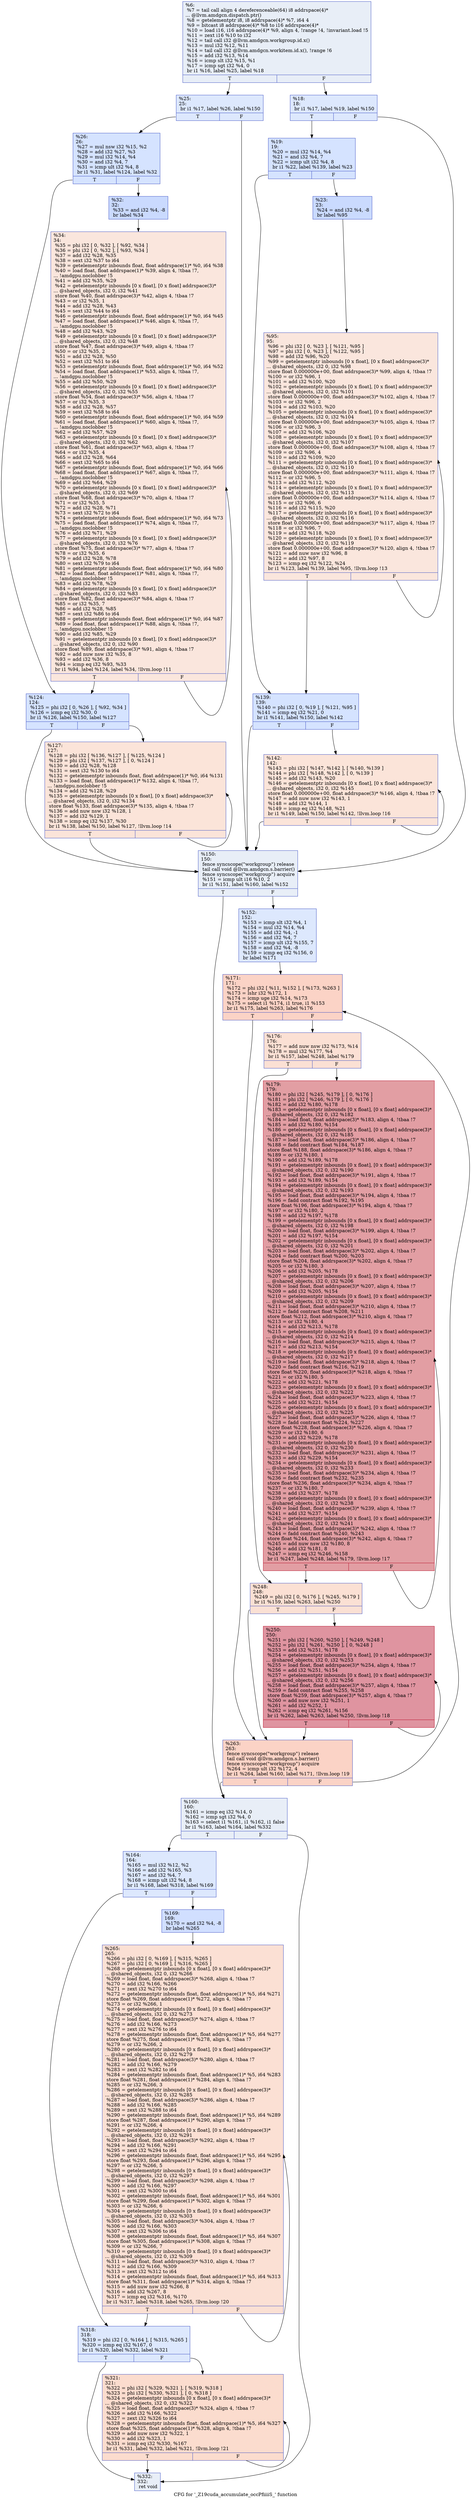 digraph "CFG for '_Z19cuda_accumulate_occPfiiiiS_' function" {
	label="CFG for '_Z19cuda_accumulate_occPfiiiiS_' function";

	Node0x4878bc0 [shape=record,color="#3d50c3ff", style=filled, fillcolor="#cbd8ee70",label="{%6:\l  %7 = tail call align 4 dereferenceable(64) i8 addrspace(4)*\l... @llvm.amdgcn.dispatch.ptr()\l  %8 = getelementptr i8, i8 addrspace(4)* %7, i64 4\l  %9 = bitcast i8 addrspace(4)* %8 to i16 addrspace(4)*\l  %10 = load i16, i16 addrspace(4)* %9, align 4, !range !4, !invariant.load !5\l  %11 = zext i16 %10 to i32\l  %12 = tail call i32 @llvm.amdgcn.workgroup.id.x()\l  %13 = mul i32 %12, %11\l  %14 = tail call i32 @llvm.amdgcn.workitem.id.x(), !range !6\l  %15 = add i32 %13, %14\l  %16 = icmp slt i32 %15, %1\l  %17 = icmp sgt i32 %4, 0\l  br i1 %16, label %25, label %18\l|{<s0>T|<s1>F}}"];
	Node0x4878bc0:s0 -> Node0x487ab90;
	Node0x4878bc0:s1 -> Node0x487ac20;
	Node0x487ac20 [shape=record,color="#3d50c3ff", style=filled, fillcolor="#b2ccfb70",label="{%18:\l18:                                               \l  br i1 %17, label %19, label %150\l|{<s0>T|<s1>F}}"];
	Node0x487ac20:s0 -> Node0x487ad60;
	Node0x487ac20:s1 -> Node0x487adb0;
	Node0x487ad60 [shape=record,color="#3d50c3ff", style=filled, fillcolor="#a1c0ff70",label="{%19:\l19:                                               \l  %20 = mul i32 %14, %4\l  %21 = and i32 %4, 7\l  %22 = icmp ult i32 %4, 8\l  br i1 %22, label %139, label %23\l|{<s0>T|<s1>F}}"];
	Node0x487ad60:s0 -> Node0x487b100;
	Node0x487ad60:s1 -> Node0x487b150;
	Node0x487b150 [shape=record,color="#3d50c3ff", style=filled, fillcolor="#88abfd70",label="{%23:\l23:                                               \l  %24 = and i32 %4, -8\l  br label %95\l}"];
	Node0x487b150 -> Node0x487b350;
	Node0x487ab90 [shape=record,color="#3d50c3ff", style=filled, fillcolor="#b2ccfb70",label="{%25:\l25:                                               \l  br i1 %17, label %26, label %150\l|{<s0>T|<s1>F}}"];
	Node0x487ab90:s0 -> Node0x487b410;
	Node0x487ab90:s1 -> Node0x487adb0;
	Node0x487b410 [shape=record,color="#3d50c3ff", style=filled, fillcolor="#a1c0ff70",label="{%26:\l26:                                               \l  %27 = mul nsw i32 %15, %2\l  %28 = add i32 %27, %3\l  %29 = mul i32 %14, %4\l  %30 = and i32 %4, 7\l  %31 = icmp ult i32 %4, 8\l  br i1 %31, label %124, label %32\l|{<s0>T|<s1>F}}"];
	Node0x487b410:s0 -> Node0x487b7e0;
	Node0x487b410:s1 -> Node0x487b830;
	Node0x487b830 [shape=record,color="#3d50c3ff", style=filled, fillcolor="#88abfd70",label="{%32:\l32:                                               \l  %33 = and i32 %4, -8\l  br label %34\l}"];
	Node0x487b830 -> Node0x487ab10;
	Node0x487ab10 [shape=record,color="#3d50c3ff", style=filled, fillcolor="#f3c7b170",label="{%34:\l34:                                               \l  %35 = phi i32 [ 0, %32 ], [ %92, %34 ]\l  %36 = phi i32 [ 0, %32 ], [ %93, %34 ]\l  %37 = add i32 %28, %35\l  %38 = sext i32 %37 to i64\l  %39 = getelementptr inbounds float, float addrspace(1)* %0, i64 %38\l  %40 = load float, float addrspace(1)* %39, align 4, !tbaa !7,\l... !amdgpu.noclobber !5\l  %41 = add i32 %35, %29\l  %42 = getelementptr inbounds [0 x float], [0 x float] addrspace(3)*\l... @shared_objects, i32 0, i32 %41\l  store float %40, float addrspace(3)* %42, align 4, !tbaa !7\l  %43 = or i32 %35, 1\l  %44 = add i32 %28, %43\l  %45 = sext i32 %44 to i64\l  %46 = getelementptr inbounds float, float addrspace(1)* %0, i64 %45\l  %47 = load float, float addrspace(1)* %46, align 4, !tbaa !7,\l... !amdgpu.noclobber !5\l  %48 = add i32 %43, %29\l  %49 = getelementptr inbounds [0 x float], [0 x float] addrspace(3)*\l... @shared_objects, i32 0, i32 %48\l  store float %47, float addrspace(3)* %49, align 4, !tbaa !7\l  %50 = or i32 %35, 2\l  %51 = add i32 %28, %50\l  %52 = sext i32 %51 to i64\l  %53 = getelementptr inbounds float, float addrspace(1)* %0, i64 %52\l  %54 = load float, float addrspace(1)* %53, align 4, !tbaa !7,\l... !amdgpu.noclobber !5\l  %55 = add i32 %50, %29\l  %56 = getelementptr inbounds [0 x float], [0 x float] addrspace(3)*\l... @shared_objects, i32 0, i32 %55\l  store float %54, float addrspace(3)* %56, align 4, !tbaa !7\l  %57 = or i32 %35, 3\l  %58 = add i32 %28, %57\l  %59 = sext i32 %58 to i64\l  %60 = getelementptr inbounds float, float addrspace(1)* %0, i64 %59\l  %61 = load float, float addrspace(1)* %60, align 4, !tbaa !7,\l... !amdgpu.noclobber !5\l  %62 = add i32 %57, %29\l  %63 = getelementptr inbounds [0 x float], [0 x float] addrspace(3)*\l... @shared_objects, i32 0, i32 %62\l  store float %61, float addrspace(3)* %63, align 4, !tbaa !7\l  %64 = or i32 %35, 4\l  %65 = add i32 %28, %64\l  %66 = sext i32 %65 to i64\l  %67 = getelementptr inbounds float, float addrspace(1)* %0, i64 %66\l  %68 = load float, float addrspace(1)* %67, align 4, !tbaa !7,\l... !amdgpu.noclobber !5\l  %69 = add i32 %64, %29\l  %70 = getelementptr inbounds [0 x float], [0 x float] addrspace(3)*\l... @shared_objects, i32 0, i32 %69\l  store float %68, float addrspace(3)* %70, align 4, !tbaa !7\l  %71 = or i32 %35, 5\l  %72 = add i32 %28, %71\l  %73 = sext i32 %72 to i64\l  %74 = getelementptr inbounds float, float addrspace(1)* %0, i64 %73\l  %75 = load float, float addrspace(1)* %74, align 4, !tbaa !7,\l... !amdgpu.noclobber !5\l  %76 = add i32 %71, %29\l  %77 = getelementptr inbounds [0 x float], [0 x float] addrspace(3)*\l... @shared_objects, i32 0, i32 %76\l  store float %75, float addrspace(3)* %77, align 4, !tbaa !7\l  %78 = or i32 %35, 6\l  %79 = add i32 %28, %78\l  %80 = sext i32 %79 to i64\l  %81 = getelementptr inbounds float, float addrspace(1)* %0, i64 %80\l  %82 = load float, float addrspace(1)* %81, align 4, !tbaa !7,\l... !amdgpu.noclobber !5\l  %83 = add i32 %78, %29\l  %84 = getelementptr inbounds [0 x float], [0 x float] addrspace(3)*\l... @shared_objects, i32 0, i32 %83\l  store float %82, float addrspace(3)* %84, align 4, !tbaa !7\l  %85 = or i32 %35, 7\l  %86 = add i32 %28, %85\l  %87 = sext i32 %86 to i64\l  %88 = getelementptr inbounds float, float addrspace(1)* %0, i64 %87\l  %89 = load float, float addrspace(1)* %88, align 4, !tbaa !7,\l... !amdgpu.noclobber !5\l  %90 = add i32 %85, %29\l  %91 = getelementptr inbounds [0 x float], [0 x float] addrspace(3)*\l... @shared_objects, i32 0, i32 %90\l  store float %89, float addrspace(3)* %91, align 4, !tbaa !7\l  %92 = add nuw nsw i32 %35, 8\l  %93 = add i32 %36, 8\l  %94 = icmp eq i32 %93, %33\l  br i1 %94, label %124, label %34, !llvm.loop !11\l|{<s0>T|<s1>F}}"];
	Node0x487ab10:s0 -> Node0x487b7e0;
	Node0x487ab10:s1 -> Node0x487ab10;
	Node0x487b350 [shape=record,color="#3d50c3ff", style=filled, fillcolor="#f3c7b170",label="{%95:\l95:                                               \l  %96 = phi i32 [ 0, %23 ], [ %121, %95 ]\l  %97 = phi i32 [ 0, %23 ], [ %122, %95 ]\l  %98 = add i32 %96, %20\l  %99 = getelementptr inbounds [0 x float], [0 x float] addrspace(3)*\l... @shared_objects, i32 0, i32 %98\l  store float 0.000000e+00, float addrspace(3)* %99, align 4, !tbaa !7\l  %100 = or i32 %96, 1\l  %101 = add i32 %100, %20\l  %102 = getelementptr inbounds [0 x float], [0 x float] addrspace(3)*\l... @shared_objects, i32 0, i32 %101\l  store float 0.000000e+00, float addrspace(3)* %102, align 4, !tbaa !7\l  %103 = or i32 %96, 2\l  %104 = add i32 %103, %20\l  %105 = getelementptr inbounds [0 x float], [0 x float] addrspace(3)*\l... @shared_objects, i32 0, i32 %104\l  store float 0.000000e+00, float addrspace(3)* %105, align 4, !tbaa !7\l  %106 = or i32 %96, 3\l  %107 = add i32 %106, %20\l  %108 = getelementptr inbounds [0 x float], [0 x float] addrspace(3)*\l... @shared_objects, i32 0, i32 %107\l  store float 0.000000e+00, float addrspace(3)* %108, align 4, !tbaa !7\l  %109 = or i32 %96, 4\l  %110 = add i32 %109, %20\l  %111 = getelementptr inbounds [0 x float], [0 x float] addrspace(3)*\l... @shared_objects, i32 0, i32 %110\l  store float 0.000000e+00, float addrspace(3)* %111, align 4, !tbaa !7\l  %112 = or i32 %96, 5\l  %113 = add i32 %112, %20\l  %114 = getelementptr inbounds [0 x float], [0 x float] addrspace(3)*\l... @shared_objects, i32 0, i32 %113\l  store float 0.000000e+00, float addrspace(3)* %114, align 4, !tbaa !7\l  %115 = or i32 %96, 6\l  %116 = add i32 %115, %20\l  %117 = getelementptr inbounds [0 x float], [0 x float] addrspace(3)*\l... @shared_objects, i32 0, i32 %116\l  store float 0.000000e+00, float addrspace(3)* %117, align 4, !tbaa !7\l  %118 = or i32 %96, 7\l  %119 = add i32 %118, %20\l  %120 = getelementptr inbounds [0 x float], [0 x float] addrspace(3)*\l... @shared_objects, i32 0, i32 %119\l  store float 0.000000e+00, float addrspace(3)* %120, align 4, !tbaa !7\l  %121 = add nuw nsw i32 %96, 8\l  %122 = add i32 %97, 8\l  %123 = icmp eq i32 %122, %24\l  br i1 %123, label %139, label %95, !llvm.loop !13\l|{<s0>T|<s1>F}}"];
	Node0x487b350:s0 -> Node0x487b100;
	Node0x487b350:s1 -> Node0x487b350;
	Node0x487b7e0 [shape=record,color="#3d50c3ff", style=filled, fillcolor="#a1c0ff70",label="{%124:\l124:                                              \l  %125 = phi i32 [ 0, %26 ], [ %92, %34 ]\l  %126 = icmp eq i32 %30, 0\l  br i1 %126, label %150, label %127\l|{<s0>T|<s1>F}}"];
	Node0x487b7e0:s0 -> Node0x487adb0;
	Node0x487b7e0:s1 -> Node0x4881a80;
	Node0x4881a80 [shape=record,color="#3d50c3ff", style=filled, fillcolor="#f5c1a970",label="{%127:\l127:                                              \l  %128 = phi i32 [ %136, %127 ], [ %125, %124 ]\l  %129 = phi i32 [ %137, %127 ], [ 0, %124 ]\l  %130 = add i32 %28, %128\l  %131 = sext i32 %130 to i64\l  %132 = getelementptr inbounds float, float addrspace(1)* %0, i64 %131\l  %133 = load float, float addrspace(1)* %132, align 4, !tbaa !7,\l... !amdgpu.noclobber !5\l  %134 = add i32 %128, %29\l  %135 = getelementptr inbounds [0 x float], [0 x float] addrspace(3)*\l... @shared_objects, i32 0, i32 %134\l  store float %133, float addrspace(3)* %135, align 4, !tbaa !7\l  %136 = add nuw nsw i32 %128, 1\l  %137 = add i32 %129, 1\l  %138 = icmp eq i32 %137, %30\l  br i1 %138, label %150, label %127, !llvm.loop !14\l|{<s0>T|<s1>F}}"];
	Node0x4881a80:s0 -> Node0x487adb0;
	Node0x4881a80:s1 -> Node0x4881a80;
	Node0x487b100 [shape=record,color="#3d50c3ff", style=filled, fillcolor="#a1c0ff70",label="{%139:\l139:                                              \l  %140 = phi i32 [ 0, %19 ], [ %121, %95 ]\l  %141 = icmp eq i32 %21, 0\l  br i1 %141, label %150, label %142\l|{<s0>T|<s1>F}}"];
	Node0x487b100:s0 -> Node0x487adb0;
	Node0x487b100:s1 -> Node0x48829b0;
	Node0x48829b0 [shape=record,color="#3d50c3ff", style=filled, fillcolor="#f5c1a970",label="{%142:\l142:                                              \l  %143 = phi i32 [ %147, %142 ], [ %140, %139 ]\l  %144 = phi i32 [ %148, %142 ], [ 0, %139 ]\l  %145 = add i32 %143, %20\l  %146 = getelementptr inbounds [0 x float], [0 x float] addrspace(3)*\l... @shared_objects, i32 0, i32 %145\l  store float 0.000000e+00, float addrspace(3)* %146, align 4, !tbaa !7\l  %147 = add nuw nsw i32 %143, 1\l  %148 = add i32 %144, 1\l  %149 = icmp eq i32 %148, %21\l  br i1 %149, label %150, label %142, !llvm.loop !16\l|{<s0>T|<s1>F}}"];
	Node0x48829b0:s0 -> Node0x487adb0;
	Node0x48829b0:s1 -> Node0x48829b0;
	Node0x487adb0 [shape=record,color="#3d50c3ff", style=filled, fillcolor="#cbd8ee70",label="{%150:\l150:                                              \l  fence syncscope(\"workgroup\") release\l  tail call void @llvm.amdgcn.s.barrier()\l  fence syncscope(\"workgroup\") acquire\l  %151 = icmp ult i16 %10, 2\l  br i1 %151, label %160, label %152\l|{<s0>T|<s1>F}}"];
	Node0x487adb0:s0 -> Node0x4883460;
	Node0x487adb0:s1 -> Node0x48834b0;
	Node0x48834b0 [shape=record,color="#3d50c3ff", style=filled, fillcolor="#b2ccfb70",label="{%152:\l152:                                              \l  %153 = icmp slt i32 %4, 1\l  %154 = mul i32 %14, %4\l  %155 = add i32 %4, -1\l  %156 = and i32 %4, 7\l  %157 = icmp ult i32 %155, 7\l  %158 = and i32 %4, -8\l  %159 = icmp eq i32 %156, 0\l  br label %171\l}"];
	Node0x48834b0 -> Node0x4883a10;
	Node0x4883460 [shape=record,color="#3d50c3ff", style=filled, fillcolor="#cbd8ee70",label="{%160:\l160:                                              \l  %161 = icmp eq i32 %14, 0\l  %162 = icmp sgt i32 %4, 0\l  %163 = select i1 %161, i1 %162, i1 false\l  br i1 %163, label %164, label %332\l|{<s0>T|<s1>F}}"];
	Node0x4883460:s0 -> Node0x4883cd0;
	Node0x4883460:s1 -> Node0x4883d20;
	Node0x4883cd0 [shape=record,color="#3d50c3ff", style=filled, fillcolor="#b2ccfb70",label="{%164:\l164:                                              \l  %165 = mul i32 %12, %2\l  %166 = add i32 %165, %3\l  %167 = and i32 %4, 7\l  %168 = icmp ult i32 %4, 8\l  br i1 %168, label %318, label %169\l|{<s0>T|<s1>F}}"];
	Node0x4883cd0:s0 -> Node0x48840a0;
	Node0x4883cd0:s1 -> Node0x48840f0;
	Node0x48840f0 [shape=record,color="#3d50c3ff", style=filled, fillcolor="#96b7ff70",label="{%169:\l169:                                              \l  %170 = and i32 %4, -8\l  br label %265\l}"];
	Node0x48840f0 -> Node0x48842c0;
	Node0x4883a10 [shape=record,color="#3d50c3ff", style=filled, fillcolor="#f59c7d70",label="{%171:\l171:                                              \l  %172 = phi i32 [ %11, %152 ], [ %173, %263 ]\l  %173 = lshr i32 %172, 1\l  %174 = icmp uge i32 %14, %173\l  %175 = select i1 %174, i1 true, i1 %153\l  br i1 %175, label %263, label %176\l|{<s0>T|<s1>F}}"];
	Node0x4883a10:s0 -> Node0x48843b0;
	Node0x4883a10:s1 -> Node0x48846c0;
	Node0x48846c0 [shape=record,color="#3d50c3ff", style=filled, fillcolor="#f7b99e70",label="{%176:\l176:                                              \l  %177 = add nuw nsw i32 %173, %14\l  %178 = mul i32 %177, %4\l  br i1 %157, label %248, label %179\l|{<s0>T|<s1>F}}"];
	Node0x48846c0:s0 -> Node0x48848e0;
	Node0x48846c0:s1 -> Node0x4884930;
	Node0x4884930 [shape=record,color="#b70d28ff", style=filled, fillcolor="#be242e70",label="{%179:\l179:                                              \l  %180 = phi i32 [ %245, %179 ], [ 0, %176 ]\l  %181 = phi i32 [ %246, %179 ], [ 0, %176 ]\l  %182 = add i32 %180, %178\l  %183 = getelementptr inbounds [0 x float], [0 x float] addrspace(3)*\l... @shared_objects, i32 0, i32 %182\l  %184 = load float, float addrspace(3)* %183, align 4, !tbaa !7\l  %185 = add i32 %180, %154\l  %186 = getelementptr inbounds [0 x float], [0 x float] addrspace(3)*\l... @shared_objects, i32 0, i32 %185\l  %187 = load float, float addrspace(3)* %186, align 4, !tbaa !7\l  %188 = fadd contract float %184, %187\l  store float %188, float addrspace(3)* %186, align 4, !tbaa !7\l  %189 = or i32 %180, 1\l  %190 = add i32 %189, %178\l  %191 = getelementptr inbounds [0 x float], [0 x float] addrspace(3)*\l... @shared_objects, i32 0, i32 %190\l  %192 = load float, float addrspace(3)* %191, align 4, !tbaa !7\l  %193 = add i32 %189, %154\l  %194 = getelementptr inbounds [0 x float], [0 x float] addrspace(3)*\l... @shared_objects, i32 0, i32 %193\l  %195 = load float, float addrspace(3)* %194, align 4, !tbaa !7\l  %196 = fadd contract float %192, %195\l  store float %196, float addrspace(3)* %194, align 4, !tbaa !7\l  %197 = or i32 %180, 2\l  %198 = add i32 %197, %178\l  %199 = getelementptr inbounds [0 x float], [0 x float] addrspace(3)*\l... @shared_objects, i32 0, i32 %198\l  %200 = load float, float addrspace(3)* %199, align 4, !tbaa !7\l  %201 = add i32 %197, %154\l  %202 = getelementptr inbounds [0 x float], [0 x float] addrspace(3)*\l... @shared_objects, i32 0, i32 %201\l  %203 = load float, float addrspace(3)* %202, align 4, !tbaa !7\l  %204 = fadd contract float %200, %203\l  store float %204, float addrspace(3)* %202, align 4, !tbaa !7\l  %205 = or i32 %180, 3\l  %206 = add i32 %205, %178\l  %207 = getelementptr inbounds [0 x float], [0 x float] addrspace(3)*\l... @shared_objects, i32 0, i32 %206\l  %208 = load float, float addrspace(3)* %207, align 4, !tbaa !7\l  %209 = add i32 %205, %154\l  %210 = getelementptr inbounds [0 x float], [0 x float] addrspace(3)*\l... @shared_objects, i32 0, i32 %209\l  %211 = load float, float addrspace(3)* %210, align 4, !tbaa !7\l  %212 = fadd contract float %208, %211\l  store float %212, float addrspace(3)* %210, align 4, !tbaa !7\l  %213 = or i32 %180, 4\l  %214 = add i32 %213, %178\l  %215 = getelementptr inbounds [0 x float], [0 x float] addrspace(3)*\l... @shared_objects, i32 0, i32 %214\l  %216 = load float, float addrspace(3)* %215, align 4, !tbaa !7\l  %217 = add i32 %213, %154\l  %218 = getelementptr inbounds [0 x float], [0 x float] addrspace(3)*\l... @shared_objects, i32 0, i32 %217\l  %219 = load float, float addrspace(3)* %218, align 4, !tbaa !7\l  %220 = fadd contract float %216, %219\l  store float %220, float addrspace(3)* %218, align 4, !tbaa !7\l  %221 = or i32 %180, 5\l  %222 = add i32 %221, %178\l  %223 = getelementptr inbounds [0 x float], [0 x float] addrspace(3)*\l... @shared_objects, i32 0, i32 %222\l  %224 = load float, float addrspace(3)* %223, align 4, !tbaa !7\l  %225 = add i32 %221, %154\l  %226 = getelementptr inbounds [0 x float], [0 x float] addrspace(3)*\l... @shared_objects, i32 0, i32 %225\l  %227 = load float, float addrspace(3)* %226, align 4, !tbaa !7\l  %228 = fadd contract float %224, %227\l  store float %228, float addrspace(3)* %226, align 4, !tbaa !7\l  %229 = or i32 %180, 6\l  %230 = add i32 %229, %178\l  %231 = getelementptr inbounds [0 x float], [0 x float] addrspace(3)*\l... @shared_objects, i32 0, i32 %230\l  %232 = load float, float addrspace(3)* %231, align 4, !tbaa !7\l  %233 = add i32 %229, %154\l  %234 = getelementptr inbounds [0 x float], [0 x float] addrspace(3)*\l... @shared_objects, i32 0, i32 %233\l  %235 = load float, float addrspace(3)* %234, align 4, !tbaa !7\l  %236 = fadd contract float %232, %235\l  store float %236, float addrspace(3)* %234, align 4, !tbaa !7\l  %237 = or i32 %180, 7\l  %238 = add i32 %237, %178\l  %239 = getelementptr inbounds [0 x float], [0 x float] addrspace(3)*\l... @shared_objects, i32 0, i32 %238\l  %240 = load float, float addrspace(3)* %239, align 4, !tbaa !7\l  %241 = add i32 %237, %154\l  %242 = getelementptr inbounds [0 x float], [0 x float] addrspace(3)*\l... @shared_objects, i32 0, i32 %241\l  %243 = load float, float addrspace(3)* %242, align 4, !tbaa !7\l  %244 = fadd contract float %240, %243\l  store float %244, float addrspace(3)* %242, align 4, !tbaa !7\l  %245 = add nuw nsw i32 %180, 8\l  %246 = add i32 %181, 8\l  %247 = icmp eq i32 %246, %158\l  br i1 %247, label %248, label %179, !llvm.loop !17\l|{<s0>T|<s1>F}}"];
	Node0x4884930:s0 -> Node0x48848e0;
	Node0x4884930:s1 -> Node0x4884930;
	Node0x48848e0 [shape=record,color="#3d50c3ff", style=filled, fillcolor="#f7b99e70",label="{%248:\l248:                                              \l  %249 = phi i32 [ 0, %176 ], [ %245, %179 ]\l  br i1 %159, label %263, label %250\l|{<s0>T|<s1>F}}"];
	Node0x48848e0:s0 -> Node0x48843b0;
	Node0x48848e0:s1 -> Node0x4888970;
	Node0x4888970 [shape=record,color="#b70d28ff", style=filled, fillcolor="#b70d2870",label="{%250:\l250:                                              \l  %251 = phi i32 [ %260, %250 ], [ %249, %248 ]\l  %252 = phi i32 [ %261, %250 ], [ 0, %248 ]\l  %253 = add i32 %251, %178\l  %254 = getelementptr inbounds [0 x float], [0 x float] addrspace(3)*\l... @shared_objects, i32 0, i32 %253\l  %255 = load float, float addrspace(3)* %254, align 4, !tbaa !7\l  %256 = add i32 %251, %154\l  %257 = getelementptr inbounds [0 x float], [0 x float] addrspace(3)*\l... @shared_objects, i32 0, i32 %256\l  %258 = load float, float addrspace(3)* %257, align 4, !tbaa !7\l  %259 = fadd contract float %255, %258\l  store float %259, float addrspace(3)* %257, align 4, !tbaa !7\l  %260 = add nuw nsw i32 %251, 1\l  %261 = add i32 %252, 1\l  %262 = icmp eq i32 %261, %156\l  br i1 %262, label %263, label %250, !llvm.loop !18\l|{<s0>T|<s1>F}}"];
	Node0x4888970:s0 -> Node0x48843b0;
	Node0x4888970:s1 -> Node0x4888970;
	Node0x48843b0 [shape=record,color="#3d50c3ff", style=filled, fillcolor="#f59c7d70",label="{%263:\l263:                                              \l  fence syncscope(\"workgroup\") release\l  tail call void @llvm.amdgcn.s.barrier()\l  fence syncscope(\"workgroup\") acquire\l  %264 = icmp ult i32 %172, 4\l  br i1 %264, label %160, label %171, !llvm.loop !19\l|{<s0>T|<s1>F}}"];
	Node0x48843b0:s0 -> Node0x4883460;
	Node0x48843b0:s1 -> Node0x4883a10;
	Node0x48842c0 [shape=record,color="#3d50c3ff", style=filled, fillcolor="#f7b99e70",label="{%265:\l265:                                              \l  %266 = phi i32 [ 0, %169 ], [ %315, %265 ]\l  %267 = phi i32 [ 0, %169 ], [ %316, %265 ]\l  %268 = getelementptr inbounds [0 x float], [0 x float] addrspace(3)*\l... @shared_objects, i32 0, i32 %266\l  %269 = load float, float addrspace(3)* %268, align 4, !tbaa !7\l  %270 = add i32 %166, %266\l  %271 = zext i32 %270 to i64\l  %272 = getelementptr inbounds float, float addrspace(1)* %5, i64 %271\l  store float %269, float addrspace(1)* %272, align 4, !tbaa !7\l  %273 = or i32 %266, 1\l  %274 = getelementptr inbounds [0 x float], [0 x float] addrspace(3)*\l... @shared_objects, i32 0, i32 %273\l  %275 = load float, float addrspace(3)* %274, align 4, !tbaa !7\l  %276 = add i32 %166, %273\l  %277 = zext i32 %276 to i64\l  %278 = getelementptr inbounds float, float addrspace(1)* %5, i64 %277\l  store float %275, float addrspace(1)* %278, align 4, !tbaa !7\l  %279 = or i32 %266, 2\l  %280 = getelementptr inbounds [0 x float], [0 x float] addrspace(3)*\l... @shared_objects, i32 0, i32 %279\l  %281 = load float, float addrspace(3)* %280, align 4, !tbaa !7\l  %282 = add i32 %166, %279\l  %283 = zext i32 %282 to i64\l  %284 = getelementptr inbounds float, float addrspace(1)* %5, i64 %283\l  store float %281, float addrspace(1)* %284, align 4, !tbaa !7\l  %285 = or i32 %266, 3\l  %286 = getelementptr inbounds [0 x float], [0 x float] addrspace(3)*\l... @shared_objects, i32 0, i32 %285\l  %287 = load float, float addrspace(3)* %286, align 4, !tbaa !7\l  %288 = add i32 %166, %285\l  %289 = zext i32 %288 to i64\l  %290 = getelementptr inbounds float, float addrspace(1)* %5, i64 %289\l  store float %287, float addrspace(1)* %290, align 4, !tbaa !7\l  %291 = or i32 %266, 4\l  %292 = getelementptr inbounds [0 x float], [0 x float] addrspace(3)*\l... @shared_objects, i32 0, i32 %291\l  %293 = load float, float addrspace(3)* %292, align 4, !tbaa !7\l  %294 = add i32 %166, %291\l  %295 = zext i32 %294 to i64\l  %296 = getelementptr inbounds float, float addrspace(1)* %5, i64 %295\l  store float %293, float addrspace(1)* %296, align 4, !tbaa !7\l  %297 = or i32 %266, 5\l  %298 = getelementptr inbounds [0 x float], [0 x float] addrspace(3)*\l... @shared_objects, i32 0, i32 %297\l  %299 = load float, float addrspace(3)* %298, align 4, !tbaa !7\l  %300 = add i32 %166, %297\l  %301 = zext i32 %300 to i64\l  %302 = getelementptr inbounds float, float addrspace(1)* %5, i64 %301\l  store float %299, float addrspace(1)* %302, align 4, !tbaa !7\l  %303 = or i32 %266, 6\l  %304 = getelementptr inbounds [0 x float], [0 x float] addrspace(3)*\l... @shared_objects, i32 0, i32 %303\l  %305 = load float, float addrspace(3)* %304, align 4, !tbaa !7\l  %306 = add i32 %166, %303\l  %307 = zext i32 %306 to i64\l  %308 = getelementptr inbounds float, float addrspace(1)* %5, i64 %307\l  store float %305, float addrspace(1)* %308, align 4, !tbaa !7\l  %309 = or i32 %266, 7\l  %310 = getelementptr inbounds [0 x float], [0 x float] addrspace(3)*\l... @shared_objects, i32 0, i32 %309\l  %311 = load float, float addrspace(3)* %310, align 4, !tbaa !7\l  %312 = add i32 %166, %309\l  %313 = zext i32 %312 to i64\l  %314 = getelementptr inbounds float, float addrspace(1)* %5, i64 %313\l  store float %311, float addrspace(1)* %314, align 4, !tbaa !7\l  %315 = add nuw nsw i32 %266, 8\l  %316 = add i32 %267, 8\l  %317 = icmp eq i32 %316, %170\l  br i1 %317, label %318, label %265, !llvm.loop !20\l|{<s0>T|<s1>F}}"];
	Node0x48842c0:s0 -> Node0x48840a0;
	Node0x48842c0:s1 -> Node0x48842c0;
	Node0x48840a0 [shape=record,color="#3d50c3ff", style=filled, fillcolor="#b2ccfb70",label="{%318:\l318:                                              \l  %319 = phi i32 [ 0, %164 ], [ %315, %265 ]\l  %320 = icmp eq i32 %167, 0\l  br i1 %320, label %332, label %321\l|{<s0>T|<s1>F}}"];
	Node0x48840a0:s0 -> Node0x4883d20;
	Node0x48840a0:s1 -> Node0x488c8a0;
	Node0x488c8a0 [shape=record,color="#3d50c3ff", style=filled, fillcolor="#f7af9170",label="{%321:\l321:                                              \l  %322 = phi i32 [ %329, %321 ], [ %319, %318 ]\l  %323 = phi i32 [ %330, %321 ], [ 0, %318 ]\l  %324 = getelementptr inbounds [0 x float], [0 x float] addrspace(3)*\l... @shared_objects, i32 0, i32 %322\l  %325 = load float, float addrspace(3)* %324, align 4, !tbaa !7\l  %326 = add i32 %166, %322\l  %327 = zext i32 %326 to i64\l  %328 = getelementptr inbounds float, float addrspace(1)* %5, i64 %327\l  store float %325, float addrspace(1)* %328, align 4, !tbaa !7\l  %329 = add nuw nsw i32 %322, 1\l  %330 = add i32 %323, 1\l  %331 = icmp eq i32 %330, %167\l  br i1 %331, label %332, label %321, !llvm.loop !21\l|{<s0>T|<s1>F}}"];
	Node0x488c8a0:s0 -> Node0x4883d20;
	Node0x488c8a0:s1 -> Node0x488c8a0;
	Node0x4883d20 [shape=record,color="#3d50c3ff", style=filled, fillcolor="#cbd8ee70",label="{%332:\l332:                                              \l  ret void\l}"];
}
